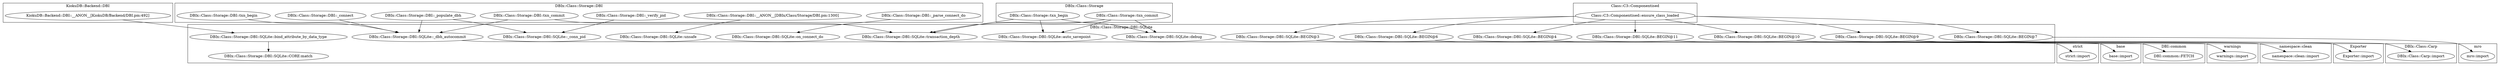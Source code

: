 digraph {
graph [overlap=false]
subgraph cluster_DBIx_Class_Carp {
	label="DBIx::Class::Carp";
	"DBIx::Class::Carp::import";
}
subgraph cluster_DBI_common {
	label="DBI::common";
	"DBI::common::FETCH";
}
subgraph cluster_KiokuDB_Backend_DBI {
	label="KiokuDB::Backend::DBI";
	"KiokuDB::Backend::DBI::__ANON__[KiokuDB/Backend/DBI.pm:492]";
}
subgraph cluster_namespace_clean {
	label="namespace::clean";
	"namespace::clean::import";
}
subgraph cluster_warnings {
	label="warnings";
	"warnings::import";
}
subgraph cluster_DBIx_Class_Storage_DBI_SQLite {
	label="DBIx::Class::Storage::DBI::SQLite";
	"DBIx::Class::Storage::DBI::SQLite::debug";
	"DBIx::Class::Storage::DBI::SQLite::BEGIN@3";
	"DBIx::Class::Storage::DBI::SQLite::bind_attribute_by_data_type";
	"DBIx::Class::Storage::DBI::SQLite::auto_savepoint";
	"DBIx::Class::Storage::DBI::SQLite::on_connect_do";
	"DBIx::Class::Storage::DBI::SQLite::transaction_depth";
	"DBIx::Class::Storage::DBI::SQLite::BEGIN@6";
	"DBIx::Class::Storage::DBI::SQLite::_conn_pid";
	"DBIx::Class::Storage::DBI::SQLite::unsafe";
	"DBIx::Class::Storage::DBI::SQLite::_dbh_autocommit";
	"DBIx::Class::Storage::DBI::SQLite::CORE:match";
	"DBIx::Class::Storage::DBI::SQLite::BEGIN@4";
	"DBIx::Class::Storage::DBI::SQLite::BEGIN@11";
	"DBIx::Class::Storage::DBI::SQLite::BEGIN@10";
	"DBIx::Class::Storage::DBI::SQLite::BEGIN@9";
	"DBIx::Class::Storage::DBI::SQLite::BEGIN@7";
}
subgraph cluster_DBIx_Class_Storage_DBI {
	label="DBIx::Class::Storage::DBI";
	"DBIx::Class::Storage::DBI::_populate_dbh";
	"DBIx::Class::Storage::DBI::txn_commit";
	"DBIx::Class::Storage::DBI::_connect";
	"DBIx::Class::Storage::DBI::__ANON__[DBIx/Class/Storage/DBI.pm:1300]";
	"DBIx::Class::Storage::DBI::_verify_pid";
	"DBIx::Class::Storage::DBI::_parse_connect_do";
	"DBIx::Class::Storage::DBI::txn_begin";
}
subgraph cluster_mro {
	label="mro";
	"mro::import";
}
subgraph cluster_base {
	label="base";
	"base::import";
}
subgraph cluster_Exporter {
	label="Exporter";
	"Exporter::import";
}
subgraph cluster_DBIx_Class_Storage {
	label="DBIx::Class::Storage";
	"DBIx::Class::Storage::txn_commit";
	"DBIx::Class::Storage::txn_begin";
}
subgraph cluster_Class_C3_Componentised {
	label="Class::C3::Componentised";
	"Class::C3::Componentised::ensure_class_loaded";
}
subgraph cluster_strict {
	label="strict";
	"strict::import";
}
"Class::C3::Componentised::ensure_class_loaded" -> "DBIx::Class::Storage::DBI::SQLite::BEGIN@6";
"Class::C3::Componentised::ensure_class_loaded" -> "DBIx::Class::Storage::DBI::SQLite::BEGIN@4";
"Class::C3::Componentised::ensure_class_loaded" -> "DBIx::Class::Storage::DBI::SQLite::BEGIN@9";
"DBIx::Class::Storage::txn_commit" -> "DBIx::Class::Storage::DBI::SQLite::debug";
"DBIx::Class::Storage::txn_begin" -> "DBIx::Class::Storage::DBI::SQLite::debug";
"Class::C3::Componentised::ensure_class_loaded" -> "DBIx::Class::Storage::DBI::SQLite::BEGIN@10";
"DBIx::Class::Storage::DBI::txn_commit" -> "DBIx::Class::Storage::DBI::SQLite::_dbh_autocommit";
"DBIx::Class::Storage::DBI::_populate_dbh" -> "DBIx::Class::Storage::DBI::SQLite::_dbh_autocommit";
"DBIx::Class::Storage::DBI::_connect" -> "DBIx::Class::Storage::DBI::SQLite::_dbh_autocommit";
"DBIx::Class::Storage::DBI::txn_begin" -> "DBIx::Class::Storage::DBI::SQLite::_dbh_autocommit";
"DBIx::Class::Storage::DBI::SQLite::BEGIN@7" -> "mro::import";
"DBIx::Class::Storage::DBI::__ANON__[DBIx/Class/Storage/DBI.pm:1300]" -> "DBIx::Class::Storage::DBI::SQLite::unsafe";
"DBIx::Class::Storage::txn_commit" -> "DBIx::Class::Storage::DBI::SQLite::auto_savepoint";
"DBIx::Class::Storage::txn_begin" -> "DBIx::Class::Storage::DBI::SQLite::auto_savepoint";
"Class::C3::Componentised::ensure_class_loaded" -> "DBIx::Class::Storage::DBI::SQLite::BEGIN@7";
"DBIx::Class::Storage::DBI::SQLite::_dbh_autocommit" -> "DBI::common::FETCH";
"DBIx::Class::Storage::DBI::SQLite::bind_attribute_by_data_type" -> "DBIx::Class::Storage::DBI::SQLite::CORE:match";
"DBIx::Class::Storage::DBI::SQLite::BEGIN@11" -> "namespace::clean::import";
"DBIx::Class::Storage::DBI::SQLite::BEGIN@3" -> "strict::import";
"DBIx::Class::Storage::DBI::txn_commit" -> "DBIx::Class::Storage::DBI::SQLite::transaction_depth";
"DBIx::Class::Storage::txn_commit" -> "DBIx::Class::Storage::DBI::SQLite::transaction_depth";
"DBIx::Class::Storage::txn_begin" -> "DBIx::Class::Storage::DBI::SQLite::transaction_depth";
"DBIx::Class::Storage::DBI::_parse_connect_do" -> "DBIx::Class::Storage::DBI::SQLite::on_connect_do";
"DBIx::Class::Storage::DBI::SQLite::BEGIN@10" -> "Exporter::import";
"DBIx::Class::Storage::DBI::SQLite::BEGIN@6" -> "base::import";
"DBIx::Class::Storage::DBI::SQLite::BEGIN@4" -> "warnings::import";
"Class::C3::Componentised::ensure_class_loaded" -> "DBIx::Class::Storage::DBI::SQLite::BEGIN@3";
"DBIx::Class::Storage::DBI::SQLite::BEGIN@9" -> "DBIx::Class::Carp::import";
"DBIx::Class::Storage::DBI::_populate_dbh" -> "DBIx::Class::Storage::DBI::SQLite::_conn_pid";
"DBIx::Class::Storage::DBI::_verify_pid" -> "DBIx::Class::Storage::DBI::SQLite::_conn_pid";
"Class::C3::Componentised::ensure_class_loaded" -> "DBIx::Class::Storage::DBI::SQLite::BEGIN@11";
"KiokuDB::Backend::DBI::__ANON__[KiokuDB/Backend/DBI.pm:492]" -> "DBIx::Class::Storage::DBI::SQLite::bind_attribute_by_data_type";
}
